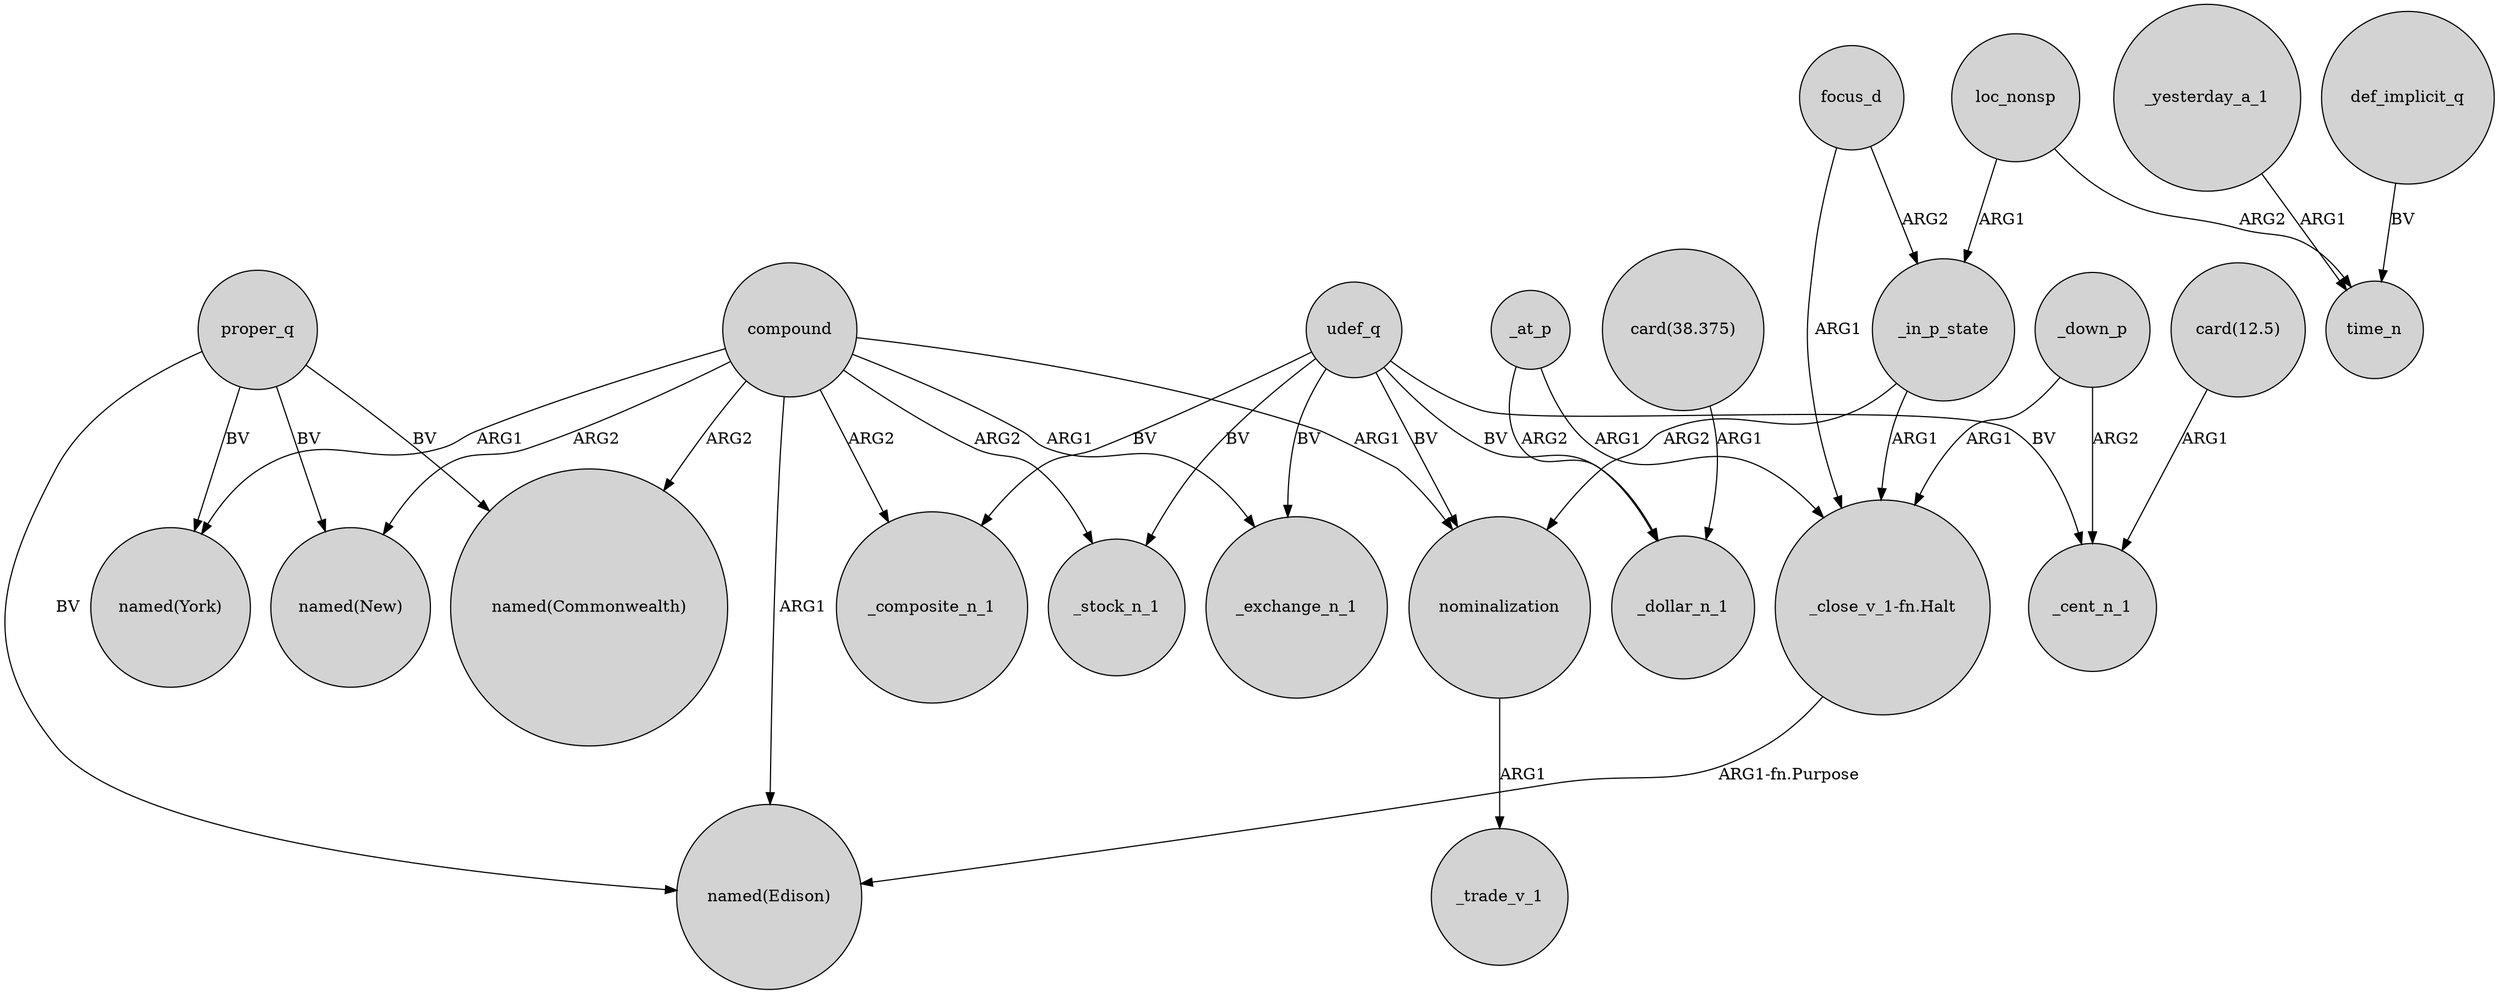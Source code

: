 digraph {
	node [shape=circle style=filled]
	udef_q -> _composite_n_1 [label=BV]
	"card(12.5)" -> _cent_n_1 [label=ARG1]
	_at_p -> _dollar_n_1 [label=ARG2]
	_down_p -> _cent_n_1 [label=ARG2]
	udef_q -> _stock_n_1 [label=BV]
	udef_q -> _dollar_n_1 [label=BV]
	_yesterday_a_1 -> time_n [label=ARG1]
	proper_q -> "named(Edison)" [label=BV]
	compound -> nominalization [label=ARG1]
	nominalization -> _trade_v_1 [label=ARG1]
	compound -> _exchange_n_1 [label=ARG1]
	udef_q -> _exchange_n_1 [label=BV]
	loc_nonsp -> time_n [label=ARG2]
	def_implicit_q -> time_n [label=BV]
	proper_q -> "named(New)" [label=BV]
	_at_p -> "_close_v_1-fn.Halt" [label=ARG1]
	compound -> _composite_n_1 [label=ARG2]
	_down_p -> "_close_v_1-fn.Halt" [label=ARG1]
	proper_q -> "named(Commonwealth)" [label=BV]
	udef_q -> nominalization [label=BV]
	proper_q -> "named(York)" [label=BV]
	"card(38.375)" -> _dollar_n_1 [label=ARG1]
	"_close_v_1-fn.Halt" -> "named(Edison)" [label="ARG1-fn.Purpose"]
	focus_d -> _in_p_state [label=ARG2]
	compound -> "named(New)" [label=ARG2]
	loc_nonsp -> _in_p_state [label=ARG1]
	compound -> "named(Commonwealth)" [label=ARG2]
	_in_p_state -> "_close_v_1-fn.Halt" [label=ARG1]
	udef_q -> _cent_n_1 [label=BV]
	compound -> "named(Edison)" [label=ARG1]
	_in_p_state -> nominalization [label=ARG2]
	compound -> _stock_n_1 [label=ARG2]
	compound -> "named(York)" [label=ARG1]
	focus_d -> "_close_v_1-fn.Halt" [label=ARG1]
}
